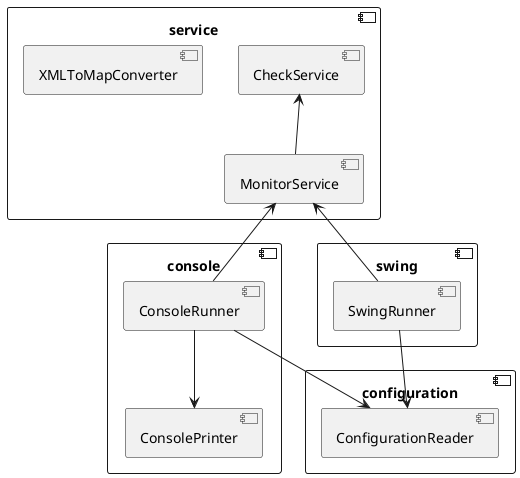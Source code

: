 @startuml

component service {

	component CheckService
	
	component MonitorService
	
	component XMLToMapConverter
	
	MonitorService -UP-> CheckService

}

component configuration {

	component ConfigurationReader
	
}

component console {

	component ConsoleRunner
	
	component ConsolePrinter
	
	ConsoleRunner --> ConfigurationReader
	ConsoleRunner --> ConsolePrinter
	ConsoleRunner -UP-> MonitorService

}

component swing {

	component SwingRunner
	
	SwingRunner -UP-> MonitorService
	SwingRunner --> ConfigurationReader

}

@enduml
